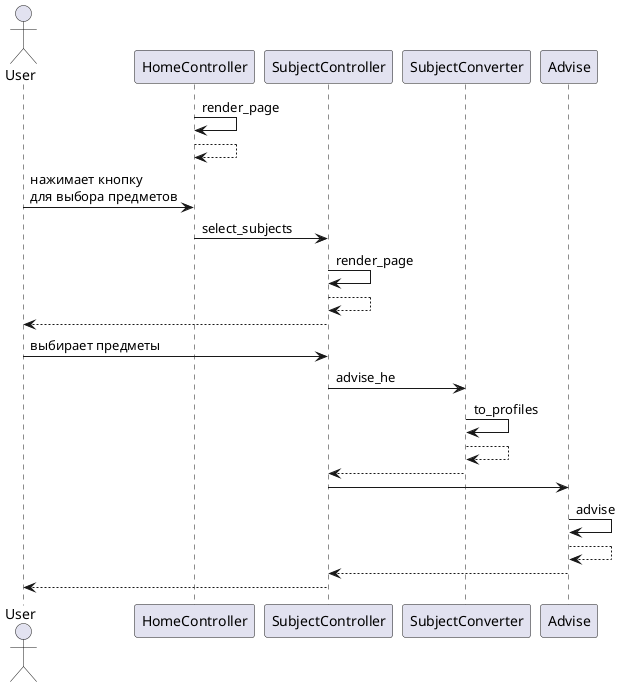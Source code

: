 @startuml
'https://plantuml.com/class-diagram

actor User
HomeController -> HomeController: render_page
HomeController --> HomeController

User -> HomeController: нажимает кнопку \nдля выбора предметов
HomeController -> SubjectController: select_subjects
SubjectController -> SubjectController: render_page
SubjectController --> SubjectController
User <-- SubjectController

User -> SubjectController: выбирает предметы
SubjectController -> SubjectConverter: advise_he
SubjectConverter -> SubjectConverter: to_profiles
SubjectConverter --> SubjectConverter
SubjectController <-- SubjectConverter
SubjectController -> Advise
Advise -> Advise: advise
Advise --> Advise
SubjectController <-- Advise
User <-- SubjectController
@enduml